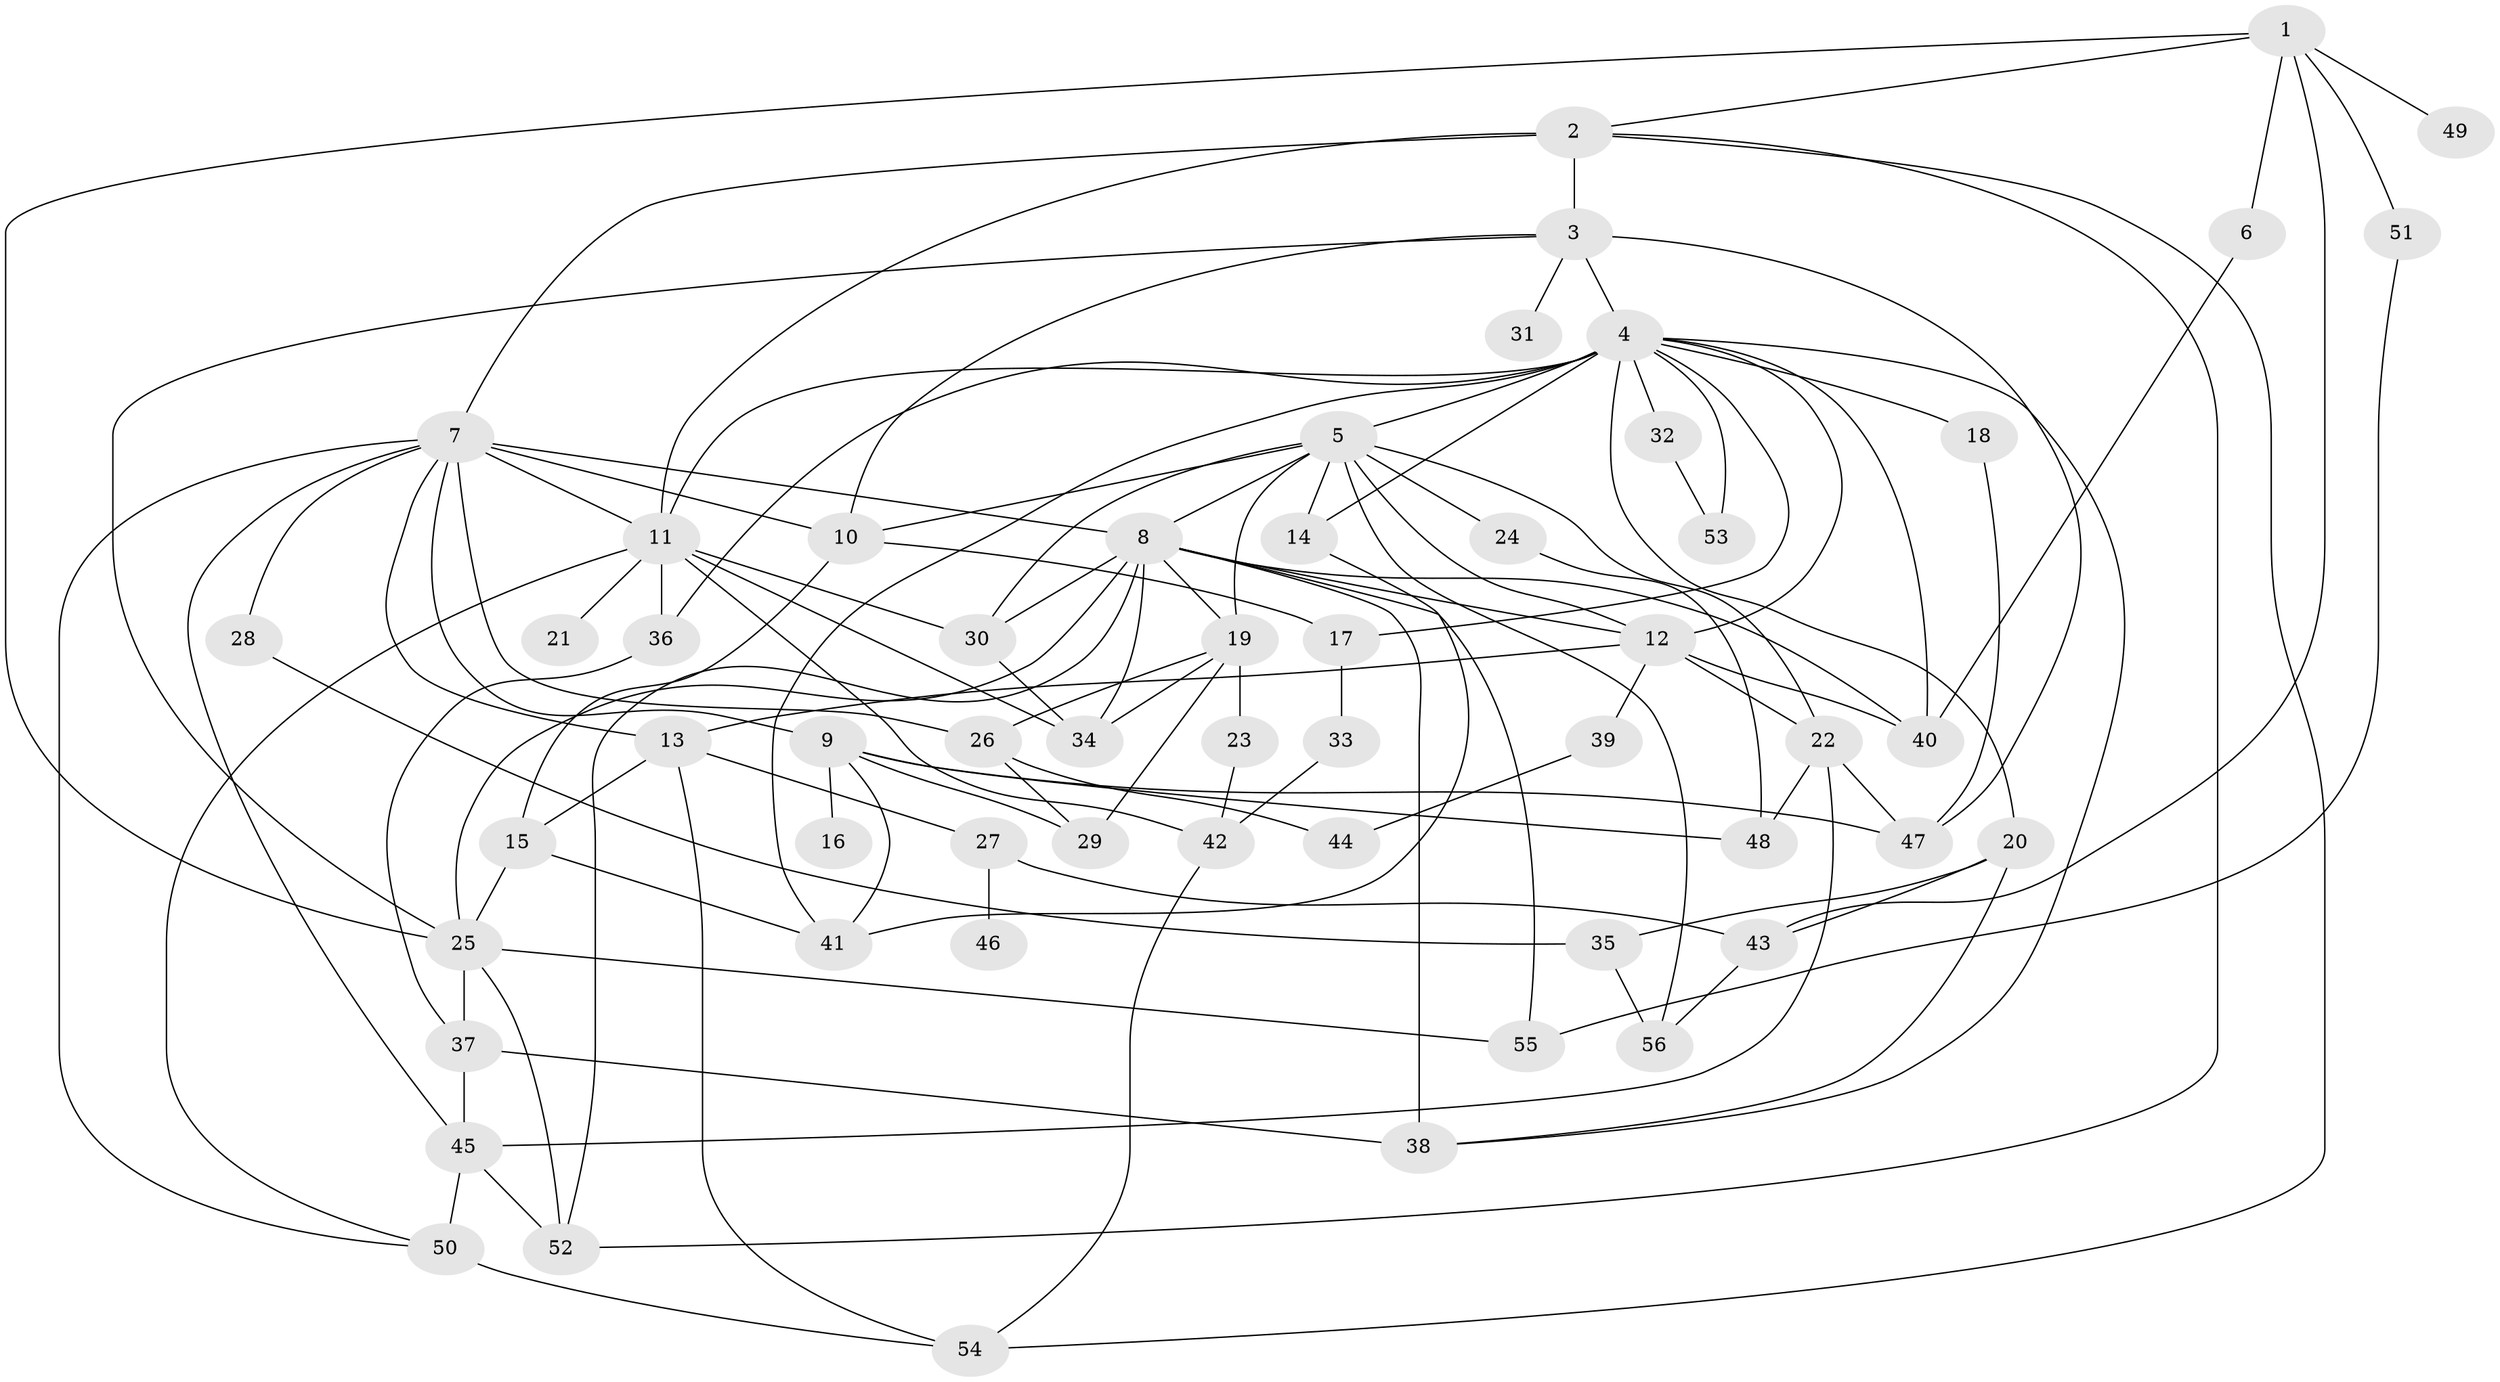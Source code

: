 // original degree distribution, {6: 0.07142857142857142, 8: 0.02142857142857143, 5: 0.07857142857142857, 2: 0.24285714285714285, 7: 0.02142857142857143, 9: 0.007142857142857143, 1: 0.25, 4: 0.10714285714285714, 3: 0.2}
// Generated by graph-tools (version 1.1) at 2025/48/03/04/25 22:48:40]
// undirected, 56 vertices, 116 edges
graph export_dot {
  node [color=gray90,style=filled];
  1;
  2;
  3;
  4;
  5;
  6;
  7;
  8;
  9;
  10;
  11;
  12;
  13;
  14;
  15;
  16;
  17;
  18;
  19;
  20;
  21;
  22;
  23;
  24;
  25;
  26;
  27;
  28;
  29;
  30;
  31;
  32;
  33;
  34;
  35;
  36;
  37;
  38;
  39;
  40;
  41;
  42;
  43;
  44;
  45;
  46;
  47;
  48;
  49;
  50;
  51;
  52;
  53;
  54;
  55;
  56;
  1 -- 2 [weight=1.0];
  1 -- 6 [weight=1.0];
  1 -- 25 [weight=1.0];
  1 -- 43 [weight=1.0];
  1 -- 49 [weight=1.0];
  1 -- 51 [weight=1.0];
  2 -- 3 [weight=2.0];
  2 -- 7 [weight=1.0];
  2 -- 11 [weight=1.0];
  2 -- 52 [weight=1.0];
  2 -- 54 [weight=1.0];
  3 -- 4 [weight=1.0];
  3 -- 10 [weight=1.0];
  3 -- 25 [weight=1.0];
  3 -- 31 [weight=1.0];
  3 -- 47 [weight=1.0];
  4 -- 5 [weight=1.0];
  4 -- 11 [weight=2.0];
  4 -- 12 [weight=1.0];
  4 -- 14 [weight=1.0];
  4 -- 17 [weight=1.0];
  4 -- 18 [weight=1.0];
  4 -- 20 [weight=1.0];
  4 -- 32 [weight=1.0];
  4 -- 36 [weight=1.0];
  4 -- 38 [weight=1.0];
  4 -- 40 [weight=1.0];
  4 -- 41 [weight=1.0];
  4 -- 53 [weight=1.0];
  5 -- 8 [weight=1.0];
  5 -- 10 [weight=1.0];
  5 -- 12 [weight=1.0];
  5 -- 14 [weight=1.0];
  5 -- 19 [weight=1.0];
  5 -- 22 [weight=1.0];
  5 -- 24 [weight=1.0];
  5 -- 30 [weight=1.0];
  5 -- 56 [weight=1.0];
  6 -- 40 [weight=1.0];
  7 -- 8 [weight=1.0];
  7 -- 9 [weight=1.0];
  7 -- 10 [weight=1.0];
  7 -- 11 [weight=1.0];
  7 -- 13 [weight=1.0];
  7 -- 26 [weight=1.0];
  7 -- 28 [weight=1.0];
  7 -- 45 [weight=1.0];
  7 -- 50 [weight=1.0];
  8 -- 12 [weight=1.0];
  8 -- 19 [weight=1.0];
  8 -- 25 [weight=1.0];
  8 -- 30 [weight=1.0];
  8 -- 34 [weight=1.0];
  8 -- 38 [weight=2.0];
  8 -- 40 [weight=1.0];
  8 -- 52 [weight=1.0];
  8 -- 55 [weight=1.0];
  9 -- 16 [weight=1.0];
  9 -- 29 [weight=1.0];
  9 -- 41 [weight=1.0];
  9 -- 47 [weight=1.0];
  9 -- 48 [weight=1.0];
  10 -- 15 [weight=1.0];
  10 -- 17 [weight=1.0];
  11 -- 21 [weight=1.0];
  11 -- 30 [weight=1.0];
  11 -- 34 [weight=1.0];
  11 -- 36 [weight=2.0];
  11 -- 42 [weight=1.0];
  11 -- 50 [weight=1.0];
  12 -- 13 [weight=1.0];
  12 -- 22 [weight=1.0];
  12 -- 39 [weight=1.0];
  12 -- 40 [weight=1.0];
  13 -- 15 [weight=1.0];
  13 -- 27 [weight=1.0];
  13 -- 54 [weight=1.0];
  14 -- 41 [weight=1.0];
  15 -- 25 [weight=1.0];
  15 -- 41 [weight=1.0];
  17 -- 33 [weight=1.0];
  18 -- 47 [weight=1.0];
  19 -- 23 [weight=1.0];
  19 -- 26 [weight=1.0];
  19 -- 29 [weight=1.0];
  19 -- 34 [weight=1.0];
  20 -- 35 [weight=1.0];
  20 -- 38 [weight=1.0];
  20 -- 43 [weight=2.0];
  22 -- 45 [weight=1.0];
  22 -- 47 [weight=1.0];
  22 -- 48 [weight=2.0];
  23 -- 42 [weight=1.0];
  24 -- 48 [weight=1.0];
  25 -- 37 [weight=1.0];
  25 -- 52 [weight=1.0];
  25 -- 55 [weight=1.0];
  26 -- 29 [weight=2.0];
  26 -- 44 [weight=1.0];
  27 -- 43 [weight=1.0];
  27 -- 46 [weight=1.0];
  28 -- 35 [weight=1.0];
  30 -- 34 [weight=1.0];
  32 -- 53 [weight=1.0];
  33 -- 42 [weight=1.0];
  35 -- 56 [weight=2.0];
  36 -- 37 [weight=1.0];
  37 -- 38 [weight=1.0];
  37 -- 45 [weight=2.0];
  39 -- 44 [weight=1.0];
  42 -- 54 [weight=1.0];
  43 -- 56 [weight=1.0];
  45 -- 50 [weight=1.0];
  45 -- 52 [weight=1.0];
  50 -- 54 [weight=1.0];
  51 -- 55 [weight=1.0];
}
